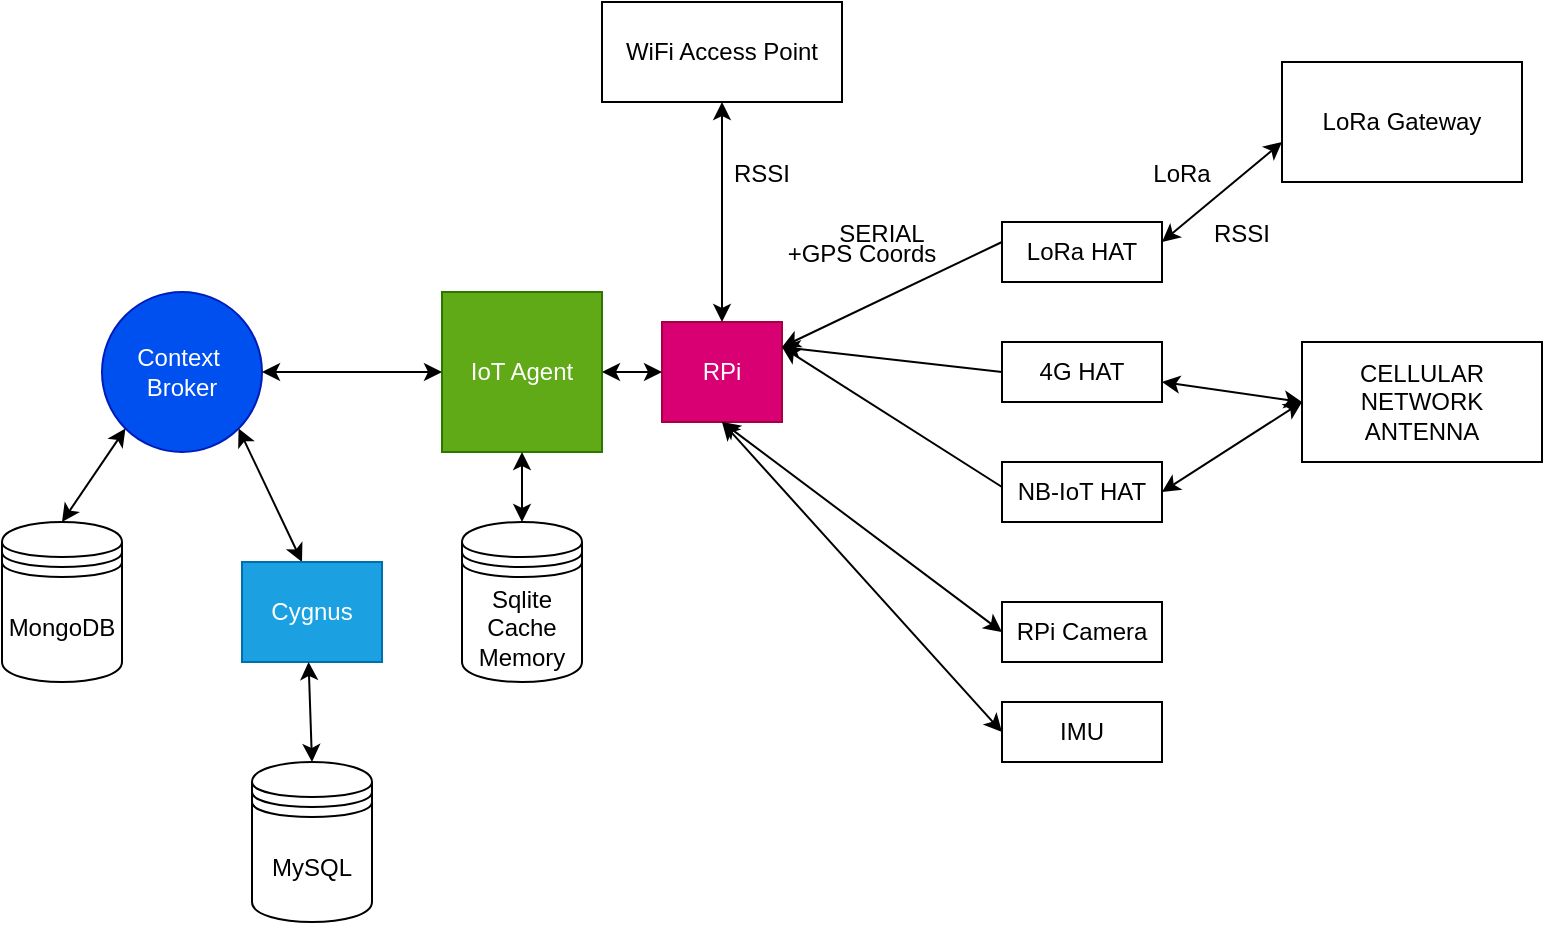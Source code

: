 <mxfile>
    <diagram id="rvsulZ3yRfz-HyBqvmWk" name="Page-1">
        <mxGraphModel dx="876" dy="593" grid="1" gridSize="10" guides="1" tooltips="1" connect="1" arrows="1" fold="1" page="1" pageScale="1" pageWidth="850" pageHeight="1100" math="0" shadow="0">
            <root>
                <mxCell id="0"/>
                <mxCell id="1" parent="0"/>
                <mxCell id="2" value="RPi" style="rounded=0;whiteSpace=wrap;html=1;fillColor=#d80073;fontColor=#ffffff;strokeColor=#A50040;" vertex="1" parent="1">
                    <mxGeometry x="390" y="160" width="60" height="50" as="geometry"/>
                </mxCell>
                <mxCell id="3" value="LoRa HAT" style="rounded=0;whiteSpace=wrap;html=1;" vertex="1" parent="1">
                    <mxGeometry x="560" y="110" width="80" height="30" as="geometry"/>
                </mxCell>
                <mxCell id="4" value="4G HAT" style="rounded=0;whiteSpace=wrap;html=1;" vertex="1" parent="1">
                    <mxGeometry x="560" y="170" width="80" height="30" as="geometry"/>
                </mxCell>
                <mxCell id="6" value="NB-IoT HAT" style="rounded=0;whiteSpace=wrap;html=1;" vertex="1" parent="1">
                    <mxGeometry x="560" y="230" width="80" height="30" as="geometry"/>
                </mxCell>
                <mxCell id="9" value="RPi Camera" style="rounded=0;whiteSpace=wrap;html=1;" vertex="1" parent="1">
                    <mxGeometry x="560" y="300" width="80" height="30" as="geometry"/>
                </mxCell>
                <mxCell id="10" value="IMU" style="rounded=0;whiteSpace=wrap;html=1;" vertex="1" parent="1">
                    <mxGeometry x="560" y="350" width="80" height="30" as="geometry"/>
                </mxCell>
                <mxCell id="11" value="" style="endArrow=classic;html=1;entryX=1;entryY=0.25;entryDx=0;entryDy=0;" edge="1" parent="1" target="2">
                    <mxGeometry width="50" height="50" relative="1" as="geometry">
                        <mxPoint x="560" y="120" as="sourcePoint"/>
                        <mxPoint x="500" y="170" as="targetPoint"/>
                    </mxGeometry>
                </mxCell>
                <mxCell id="12" value="" style="endArrow=classic;html=1;exitX=0;exitY=0.5;exitDx=0;exitDy=0;entryX=1;entryY=0.25;entryDx=0;entryDy=0;" edge="1" parent="1" source="4" target="2">
                    <mxGeometry width="50" height="50" relative="1" as="geometry">
                        <mxPoint x="570" y="130" as="sourcePoint"/>
                        <mxPoint x="500" y="183" as="targetPoint"/>
                    </mxGeometry>
                </mxCell>
                <mxCell id="13" value="" style="endArrow=classic;html=1;exitX=0;exitY=0.5;exitDx=0;exitDy=0;entryX=1;entryY=0.25;entryDx=0;entryDy=0;" edge="1" parent="1" target="2">
                    <mxGeometry width="50" height="50" relative="1" as="geometry">
                        <mxPoint x="560" y="242.5" as="sourcePoint"/>
                        <mxPoint x="490" y="180" as="targetPoint"/>
                    </mxGeometry>
                </mxCell>
                <mxCell id="14" value="&lt;p style=&quot;line-height: 0%;&quot;&gt;SERIAL&lt;/p&gt;" style="rounded=0;whiteSpace=wrap;html=1;strokeColor=none;fillColor=none;" vertex="1" parent="1">
                    <mxGeometry x="460" y="100" width="80" height="30" as="geometry"/>
                </mxCell>
                <mxCell id="19" value="LoRa Gateway" style="rounded=0;whiteSpace=wrap;html=1;fillColor=none;" vertex="1" parent="1">
                    <mxGeometry x="700" y="30" width="120" height="60" as="geometry"/>
                </mxCell>
                <mxCell id="20" value="&lt;p style=&quot;line-height: 0%;&quot;&gt;LoRa&lt;/p&gt;" style="rounded=0;whiteSpace=wrap;html=1;strokeColor=none;fillColor=none;" vertex="1" parent="1">
                    <mxGeometry x="610" y="70" width="80" height="30" as="geometry"/>
                </mxCell>
                <mxCell id="22" value="" style="endArrow=classic;startArrow=classic;html=1;exitX=1;exitY=0.333;exitDx=0;exitDy=0;exitPerimeter=0;" edge="1" parent="1" source="3">
                    <mxGeometry width="50" height="50" relative="1" as="geometry">
                        <mxPoint x="650" y="120" as="sourcePoint"/>
                        <mxPoint x="700" y="70" as="targetPoint"/>
                    </mxGeometry>
                </mxCell>
                <mxCell id="23" value="&lt;p style=&quot;line-height: 0%;&quot;&gt;RSSI&lt;/p&gt;" style="rounded=0;whiteSpace=wrap;html=1;strokeColor=none;fillColor=none;" vertex="1" parent="1">
                    <mxGeometry x="640" y="100" width="80" height="30" as="geometry"/>
                </mxCell>
                <mxCell id="24" value="WiFi Access Point" style="rounded=0;whiteSpace=wrap;html=1;fillColor=none;" vertex="1" parent="1">
                    <mxGeometry x="360" width="120" height="50" as="geometry"/>
                </mxCell>
                <mxCell id="26" value="&lt;p style=&quot;line-height: 0%;&quot;&gt;RSSI&lt;/p&gt;" style="rounded=0;whiteSpace=wrap;html=1;strokeColor=none;fillColor=none;" vertex="1" parent="1">
                    <mxGeometry x="400" y="70" width="80" height="30" as="geometry"/>
                </mxCell>
                <mxCell id="27" value="CELLULAR NETWORK ANTENNA" style="rounded=0;whiteSpace=wrap;html=1;fillColor=none;" vertex="1" parent="1">
                    <mxGeometry x="710" y="170" width="120" height="60" as="geometry"/>
                </mxCell>
                <mxCell id="28" value="" style="endArrow=classic;startArrow=classic;html=1;exitX=1;exitY=0.333;exitDx=0;exitDy=0;exitPerimeter=0;entryX=0;entryY=0.5;entryDx=0;entryDy=0;" edge="1" parent="1" target="27">
                    <mxGeometry width="50" height="50" relative="1" as="geometry">
                        <mxPoint x="640" y="189.99" as="sourcePoint"/>
                        <mxPoint x="700" y="140" as="targetPoint"/>
                    </mxGeometry>
                </mxCell>
                <mxCell id="29" value="" style="endArrow=classic;startArrow=classic;html=1;exitX=1;exitY=0.5;exitDx=0;exitDy=0;entryX=0;entryY=0.5;entryDx=0;entryDy=0;" edge="1" parent="1" source="6" target="27">
                    <mxGeometry width="50" height="50" relative="1" as="geometry">
                        <mxPoint x="650" y="199.99" as="sourcePoint"/>
                        <mxPoint x="720" y="210" as="targetPoint"/>
                    </mxGeometry>
                </mxCell>
                <mxCell id="30" value="" style="endArrow=classic;startArrow=classic;html=1;exitX=0.5;exitY=0;exitDx=0;exitDy=0;entryX=0.5;entryY=1;entryDx=0;entryDy=0;" edge="1" parent="1" source="2" target="24">
                    <mxGeometry width="50" height="50" relative="1" as="geometry">
                        <mxPoint x="320" y="100" as="sourcePoint"/>
                        <mxPoint x="390" y="55" as="targetPoint"/>
                    </mxGeometry>
                </mxCell>
                <mxCell id="31" value="&lt;p style=&quot;line-height: 0%;&quot;&gt;+GPS Coords&lt;/p&gt;" style="rounded=0;whiteSpace=wrap;html=1;strokeColor=none;fillColor=none;" vertex="1" parent="1">
                    <mxGeometry x="450" y="110" width="80" height="30" as="geometry"/>
                </mxCell>
                <mxCell id="32" value="" style="endArrow=classic;startArrow=classic;html=1;entryX=0;entryY=0.5;entryDx=0;entryDy=0;exitX=0.5;exitY=1;exitDx=0;exitDy=0;" edge="1" parent="1" source="2" target="9">
                    <mxGeometry width="50" height="50" relative="1" as="geometry">
                        <mxPoint x="480" y="240" as="sourcePoint"/>
                        <mxPoint x="530" y="190" as="targetPoint"/>
                    </mxGeometry>
                </mxCell>
                <mxCell id="33" value="" style="endArrow=classic;startArrow=classic;html=1;entryX=0;entryY=0.5;entryDx=0;entryDy=0;" edge="1" parent="1">
                    <mxGeometry width="50" height="50" relative="1" as="geometry">
                        <mxPoint x="420" y="210" as="sourcePoint"/>
                        <mxPoint x="560" y="365" as="targetPoint"/>
                    </mxGeometry>
                </mxCell>
                <mxCell id="34" value="IoT Agent" style="whiteSpace=wrap;html=1;aspect=fixed;fillColor=#60a917;fontColor=#ffffff;strokeColor=#2D7600;" vertex="1" parent="1">
                    <mxGeometry x="280" y="145" width="80" height="80" as="geometry"/>
                </mxCell>
                <mxCell id="37" value="" style="endArrow=classic;startArrow=classic;html=1;entryX=1;entryY=0.5;entryDx=0;entryDy=0;exitX=0;exitY=0.5;exitDx=0;exitDy=0;" edge="1" parent="1" source="2" target="34">
                    <mxGeometry width="50" height="50" relative="1" as="geometry">
                        <mxPoint x="450" y="240" as="sourcePoint"/>
                        <mxPoint x="500" y="190" as="targetPoint"/>
                    </mxGeometry>
                </mxCell>
                <mxCell id="38" value="Sqlite Cache Memory" style="shape=datastore;whiteSpace=wrap;html=1;fillColor=none;" vertex="1" parent="1">
                    <mxGeometry x="290" y="260" width="60" height="80" as="geometry"/>
                </mxCell>
                <mxCell id="39" value="" style="endArrow=classic;startArrow=classic;html=1;entryX=0.5;entryY=1;entryDx=0;entryDy=0;" edge="1" parent="1" source="38" target="34">
                    <mxGeometry width="50" height="50" relative="1" as="geometry">
                        <mxPoint x="400" y="195" as="sourcePoint"/>
                        <mxPoint x="370" y="195" as="targetPoint"/>
                    </mxGeometry>
                </mxCell>
                <mxCell id="40" value="Context&amp;nbsp;&lt;br&gt;Broker" style="ellipse;whiteSpace=wrap;html=1;aspect=fixed;fillColor=#0050ef;fontColor=#ffffff;strokeColor=#001DBC;" vertex="1" parent="1">
                    <mxGeometry x="110" y="145" width="80" height="80" as="geometry"/>
                </mxCell>
                <mxCell id="41" value="MongoDB" style="shape=datastore;whiteSpace=wrap;html=1;fillColor=none;" vertex="1" parent="1">
                    <mxGeometry x="60" y="260" width="60" height="80" as="geometry"/>
                </mxCell>
                <mxCell id="42" value="" style="endArrow=classic;startArrow=classic;html=1;entryX=0;entryY=1;entryDx=0;entryDy=0;exitX=0.5;exitY=0;exitDx=0;exitDy=0;" edge="1" parent="1" source="41" target="40">
                    <mxGeometry width="50" height="50" relative="1" as="geometry">
                        <mxPoint x="149.47" y="255" as="sourcePoint"/>
                        <mxPoint x="149.47" y="220.0" as="targetPoint"/>
                    </mxGeometry>
                </mxCell>
                <mxCell id="43" value="MySQL" style="shape=datastore;whiteSpace=wrap;html=1;fillColor=none;" vertex="1" parent="1">
                    <mxGeometry x="185" y="380" width="60" height="80" as="geometry"/>
                </mxCell>
                <mxCell id="44" value="" style="endArrow=classic;startArrow=classic;html=1;entryX=1;entryY=1;entryDx=0;entryDy=0;" edge="1" parent="1" target="40">
                    <mxGeometry width="50" height="50" relative="1" as="geometry">
                        <mxPoint x="210" y="280" as="sourcePoint"/>
                        <mxPoint x="131.716" y="223.284" as="targetPoint"/>
                    </mxGeometry>
                </mxCell>
                <mxCell id="46" value="Cygnus" style="rounded=0;whiteSpace=wrap;html=1;fillColor=#1ba1e2;fontColor=#ffffff;strokeColor=#006EAF;" vertex="1" parent="1">
                    <mxGeometry x="180" y="280" width="70" height="50" as="geometry"/>
                </mxCell>
                <mxCell id="47" value="" style="endArrow=classic;startArrow=classic;html=1;entryX=1;entryY=1;entryDx=0;entryDy=0;exitX=0.5;exitY=0;exitDx=0;exitDy=0;" edge="1" parent="1" source="43">
                    <mxGeometry width="50" height="50" relative="1" as="geometry">
                        <mxPoint x="245" y="396.72" as="sourcePoint"/>
                        <mxPoint x="213.284" y="330.004" as="targetPoint"/>
                    </mxGeometry>
                </mxCell>
                <mxCell id="48" value="" style="endArrow=classic;startArrow=classic;html=1;exitX=1;exitY=0.5;exitDx=0;exitDy=0;" edge="1" parent="1" source="40">
                    <mxGeometry width="50" height="50" relative="1" as="geometry">
                        <mxPoint x="310" y="230" as="sourcePoint"/>
                        <mxPoint x="280" y="185" as="targetPoint"/>
                    </mxGeometry>
                </mxCell>
            </root>
        </mxGraphModel>
    </diagram>
</mxfile>
